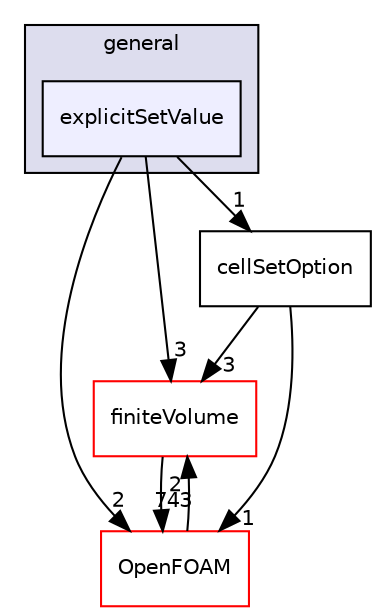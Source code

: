 digraph "src/fvOptions/constraints/general/explicitSetValue" {
  bgcolor=transparent;
  compound=true
  node [ fontsize="10", fontname="Helvetica"];
  edge [ labelfontsize="10", labelfontname="Helvetica"];
  subgraph clusterdir_7a951326ad32a095872b9f7d751d0b80 {
    graph [ bgcolor="#ddddee", pencolor="black", label="general" fontname="Helvetica", fontsize="10", URL="dir_7a951326ad32a095872b9f7d751d0b80.html"]
  dir_d7e1f4e268ef79af46c71aeb39ab5554 [shape=box, label="explicitSetValue", style="filled", fillcolor="#eeeeff", pencolor="black", URL="dir_d7e1f4e268ef79af46c71aeb39ab5554.html"];
  }
  dir_9bd15774b555cf7259a6fa18f99fe99b [shape=box label="finiteVolume" color="red" URL="dir_9bd15774b555cf7259a6fa18f99fe99b.html"];
  dir_c5473ff19b20e6ec4dfe5c310b3778a8 [shape=box label="OpenFOAM" color="red" URL="dir_c5473ff19b20e6ec4dfe5c310b3778a8.html"];
  dir_3985ce20ae33982f8c583731dc480b49 [shape=box label="cellSetOption" URL="dir_3985ce20ae33982f8c583731dc480b49.html"];
  dir_9bd15774b555cf7259a6fa18f99fe99b->dir_c5473ff19b20e6ec4dfe5c310b3778a8 [headlabel="743", labeldistance=1.5 headhref="dir_000895_001893.html"];
  dir_c5473ff19b20e6ec4dfe5c310b3778a8->dir_9bd15774b555cf7259a6fa18f99fe99b [headlabel="2", labeldistance=1.5 headhref="dir_001893_000895.html"];
  dir_d7e1f4e268ef79af46c71aeb39ab5554->dir_9bd15774b555cf7259a6fa18f99fe99b [headlabel="3", labeldistance=1.5 headhref="dir_001319_000895.html"];
  dir_d7e1f4e268ef79af46c71aeb39ab5554->dir_c5473ff19b20e6ec4dfe5c310b3778a8 [headlabel="2", labeldistance=1.5 headhref="dir_001319_001893.html"];
  dir_d7e1f4e268ef79af46c71aeb39ab5554->dir_3985ce20ae33982f8c583731dc480b49 [headlabel="1", labeldistance=1.5 headhref="dir_001319_001314.html"];
  dir_3985ce20ae33982f8c583731dc480b49->dir_9bd15774b555cf7259a6fa18f99fe99b [headlabel="3", labeldistance=1.5 headhref="dir_001314_000895.html"];
  dir_3985ce20ae33982f8c583731dc480b49->dir_c5473ff19b20e6ec4dfe5c310b3778a8 [headlabel="1", labeldistance=1.5 headhref="dir_001314_001893.html"];
}

